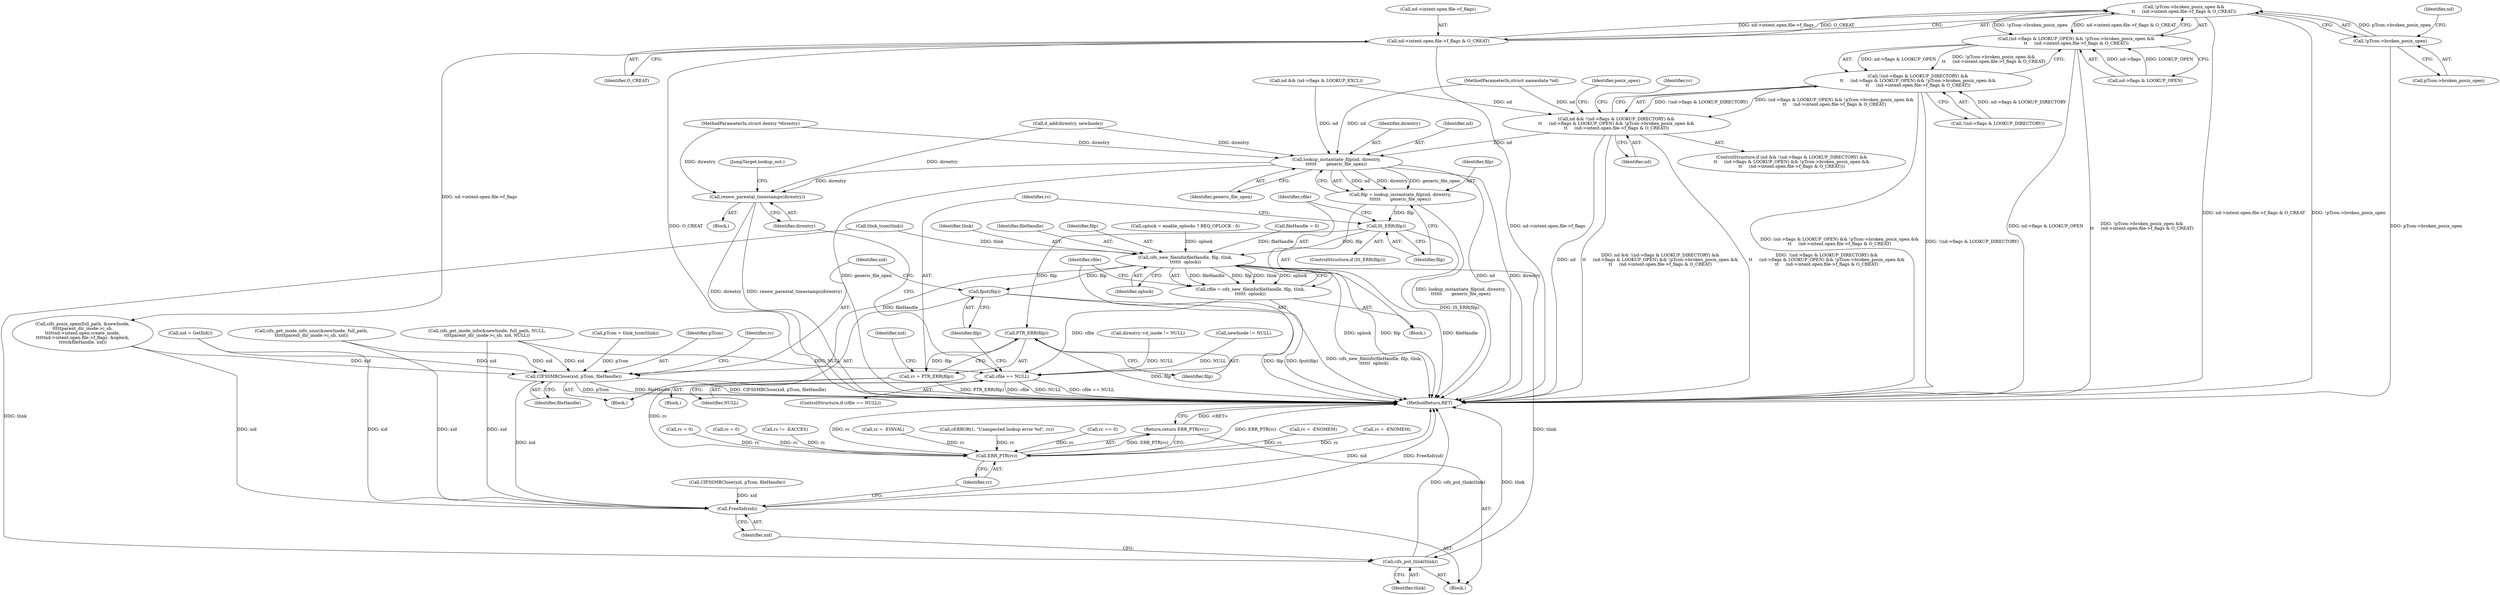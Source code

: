 digraph "0_linux_88d7d4e4a439f32acc56a6d860e415ee71d3df08@API" {
"1000299" [label="(Call,!pTcon->broken_posix_open &&\n\t\t     (nd->intent.open.file->f_flags & O_CREAT))"];
"1000300" [label="(Call,!pTcon->broken_posix_open)"];
"1000304" [label="(Call,nd->intent.open.file->f_flags & O_CREAT)"];
"1000293" [label="(Call,(nd->flags & LOOKUP_OPEN) && !pTcon->broken_posix_open &&\n\t\t     (nd->intent.open.file->f_flags & O_CREAT))"];
"1000286" [label="(Call,!(nd->flags & LOOKUP_DIRECTORY) &&\n\t\t     (nd->flags & LOOKUP_OPEN) && !pTcon->broken_posix_open &&\n\t\t     (nd->intent.open.file->f_flags & O_CREAT))"];
"1000284" [label="(Call,nd && !(nd->flags & LOOKUP_DIRECTORY) &&\n\t\t     (nd->flags & LOOKUP_OPEN) && !pTcon->broken_posix_open &&\n\t\t     (nd->intent.open.file->f_flags & O_CREAT))"];
"1000417" [label="(Call,lookup_instantiate_filp(nd, direntry,\n\t\t\t\t\t\t       generic_file_open))"];
"1000415" [label="(Call,filp = lookup_instantiate_filp(nd, direntry,\n\t\t\t\t\t\t       generic_file_open))"];
"1000422" [label="(Call,IS_ERR(filp))"];
"1000427" [label="(Call,PTR_ERR(filp))"];
"1000425" [label="(Call,rc = PTR_ERR(filp))"];
"1000496" [label="(Call,ERR_PTR(rc))"];
"1000495" [label="(Return,return ERR_PTR(rc);)"];
"1000436" [label="(Call,cifs_new_fileinfo(fileHandle, filp, tlink,\n\t\t\t\t\t\t  oplock))"];
"1000434" [label="(Call,cfile = cifs_new_fileinfo(fileHandle, filp, tlink,\n\t\t\t\t\t\t  oplock))"];
"1000442" [label="(Call,cfile == NULL)"];
"1000446" [label="(Call,fput(filp))"];
"1000448" [label="(Call,CIFSSMBClose(xid, pTcon, fileHandle))"];
"1000493" [label="(Call,FreeXid(xid))"];
"1000491" [label="(Call,cifs_put_tlink(tlink))"];
"1000457" [label="(Call,renew_parental_timestamps(direntry))"];
"1000441" [label="(ControlStructure,if (cfile == NULL))"];
"1000448" [label="(Call,CIFSSMBClose(xid, pTcon, fileHandle))"];
"1000221" [label="(Call,rc = -EINVAL)"];
"1000148" [label="(Call,xid = GetXid())"];
"1000227" [label="(Call,nd && (nd->flags & LOOKUP_EXCL))"];
"1000484" [label="(Call,cERROR(1, \"Unexpected lookup error %d\", rc))"];
"1000317" [label="(Identifier,rc)"];
"1000494" [label="(Identifier,xid)"];
"1000488" [label="(JumpTarget,lookup_out:)"];
"1000420" [label="(Identifier,generic_file_open)"];
"1000309" [label="(Identifier,nd)"];
"1000498" [label="(MethodReturn,RET)"];
"1000423" [label="(Identifier,filp)"];
"1000415" [label="(Call,filp = lookup_instantiate_filp(nd, direntry,\n\t\t\t\t\t\t       generic_file_open))"];
"1000402" [label="(Call,rc == 0)"];
"1000492" [label="(Identifier,tlink)"];
"1000445" [label="(Block,)"];
"1000452" [label="(Call,rc = -ENOMEM)"];
"1000294" [label="(Call,nd->flags & LOOKUP_OPEN)"];
"1000495" [label="(Return,return ERR_PTR(rc);)"];
"1000284" [label="(Call,nd && !(nd->flags & LOOKUP_DIRECTORY) &&\n\t\t     (nd->flags & LOOKUP_OPEN) && !pTcon->broken_posix_open &&\n\t\t     (nd->intent.open.file->f_flags & O_CREAT))"];
"1000496" [label="(Call,ERR_PTR(rc))"];
"1000390" [label="(Call,cifs_get_inode_info(&newInode, full_path, NULL,\n\t\t\t\tparent_dir_inode->i_sb, xid, NULL))"];
"1000285" [label="(Identifier,nd)"];
"1000449" [label="(Identifier,xid)"];
"1000437" [label="(Identifier,fileHandle)"];
"1000418" [label="(Identifier,nd)"];
"1000181" [label="(Call,pTcon = tlink_tcon(tlink))"];
"1000376" [label="(Identifier,posix_open)"];
"1000318" [label="(Call,cifs_posix_open(full_path, &newInode,\n\t\t\t\t\tparent_dir_inode->i_sb,\n\t\t\t\t\tnd->intent.open.create_mode,\n\t\t\t\t\tnd->intent.open.file->f_flags, &oplock,\n\t\t\t\t\t&fileHandle, xid))"];
"1000112" [label="(MethodParameterIn,struct dentry *direntry)"];
"1000421" [label="(ControlStructure,if (IS_ERR(filp)))"];
"1000251" [label="(Call,rc = -ENOMEM)"];
"1000444" [label="(Identifier,NULL)"];
"1000436" [label="(Call,cifs_new_fileinfo(fileHandle, filp, tlink,\n\t\t\t\t\t\t  oplock))"];
"1000379" [label="(Call,cifs_get_inode_info_unix(&newInode, full_path,\n\t\t\t\t\t\tparent_dir_inode->i_sb, xid))"];
"1000438" [label="(Identifier,filp)"];
"1000450" [label="(Identifier,pTcon)"];
"1000428" [label="(Identifier,filp)"];
"1000493" [label="(Call,FreeXid(xid))"];
"1000114" [label="(Block,)"];
"1000113" [label="(MethodParameterIn,struct nameidata *nd)"];
"1000422" [label="(Call,IS_ERR(filp))"];
"1000408" [label="(Block,)"];
"1000442" [label="(Call,cfile == NULL)"];
"1000283" [label="(ControlStructure,if (nd && !(nd->flags & LOOKUP_DIRECTORY) &&\n\t\t     (nd->flags & LOOKUP_OPEN) && !pTcon->broken_posix_open &&\n\t\t     (nd->intent.open.file->f_flags & O_CREAT)))"];
"1000405" [label="(Call,newInode != NULL)"];
"1000314" [label="(Identifier,O_CREAT)"];
"1000414" [label="(Block,)"];
"1000305" [label="(Call,nd->intent.open.file->f_flags)"];
"1000497" [label="(Identifier,rc)"];
"1000424" [label="(Block,)"];
"1000301" [label="(Call,pTcon->broken_posix_open)"];
"1000426" [label="(Identifier,rc)"];
"1000458" [label="(Identifier,direntry)"];
"1000238" [label="(Call,rc = 0)"];
"1000427" [label="(Call,PTR_ERR(filp))"];
"1000440" [label="(Identifier,oplock)"];
"1000121" [label="(Call,oplock = enable_oplocks ? REQ_OPLOCK : 0)"];
"1000434" [label="(Call,cfile = cifs_new_fileinfo(fileHandle, filp, tlink,\n\t\t\t\t\t\t  oplock))"];
"1000183" [label="(Call,tlink_tcon(tlink))"];
"1000451" [label="(Identifier,fileHandle)"];
"1000257" [label="(Call,direntry->d_inode != NULL)"];
"1000447" [label="(Identifier,filp)"];
"1000299" [label="(Call,!pTcon->broken_posix_open &&\n\t\t     (nd->intent.open.file->f_flags & O_CREAT))"];
"1000300" [label="(Call,!pTcon->broken_posix_open)"];
"1000466" [label="(Call,rc = 0)"];
"1000128" [label="(Call,fileHandle = 0)"];
"1000453" [label="(Identifier,rc)"];
"1000491" [label="(Call,cifs_put_tlink(tlink))"];
"1000286" [label="(Call,!(nd->flags & LOOKUP_DIRECTORY) &&\n\t\t     (nd->flags & LOOKUP_OPEN) && !pTcon->broken_posix_open &&\n\t\t     (nd->intent.open.file->f_flags & O_CREAT))"];
"1000479" [label="(Call,rc != -EACCES)"];
"1000429" [label="(Call,CIFSSMBClose(xid, pTcon, fileHandle))"];
"1000443" [label="(Identifier,cfile)"];
"1000304" [label="(Call,nd->intent.open.file->f_flags & O_CREAT)"];
"1000425" [label="(Call,rc = PTR_ERR(filp))"];
"1000439" [label="(Identifier,tlink)"];
"1000446" [label="(Call,fput(filp))"];
"1000417" [label="(Call,lookup_instantiate_filp(nd, direntry,\n\t\t\t\t\t\t       generic_file_open))"];
"1000409" [label="(Call,d_add(direntry, newInode))"];
"1000287" [label="(Call,!(nd->flags & LOOKUP_DIRECTORY))"];
"1000430" [label="(Identifier,xid)"];
"1000293" [label="(Call,(nd->flags & LOOKUP_OPEN) && !pTcon->broken_posix_open &&\n\t\t     (nd->intent.open.file->f_flags & O_CREAT))"];
"1000416" [label="(Identifier,filp)"];
"1000419" [label="(Identifier,direntry)"];
"1000435" [label="(Identifier,cfile)"];
"1000457" [label="(Call,renew_parental_timestamps(direntry))"];
"1000299" -> "1000293"  [label="AST: "];
"1000299" -> "1000300"  [label="CFG: "];
"1000299" -> "1000304"  [label="CFG: "];
"1000300" -> "1000299"  [label="AST: "];
"1000304" -> "1000299"  [label="AST: "];
"1000293" -> "1000299"  [label="CFG: "];
"1000299" -> "1000498"  [label="DDG: nd->intent.open.file->f_flags & O_CREAT"];
"1000299" -> "1000498"  [label="DDG: !pTcon->broken_posix_open"];
"1000299" -> "1000293"  [label="DDG: !pTcon->broken_posix_open"];
"1000299" -> "1000293"  [label="DDG: nd->intent.open.file->f_flags & O_CREAT"];
"1000300" -> "1000299"  [label="DDG: pTcon->broken_posix_open"];
"1000304" -> "1000299"  [label="DDG: nd->intent.open.file->f_flags"];
"1000304" -> "1000299"  [label="DDG: O_CREAT"];
"1000300" -> "1000301"  [label="CFG: "];
"1000301" -> "1000300"  [label="AST: "];
"1000309" -> "1000300"  [label="CFG: "];
"1000300" -> "1000498"  [label="DDG: pTcon->broken_posix_open"];
"1000304" -> "1000314"  [label="CFG: "];
"1000305" -> "1000304"  [label="AST: "];
"1000314" -> "1000304"  [label="AST: "];
"1000304" -> "1000498"  [label="DDG: nd->intent.open.file->f_flags"];
"1000304" -> "1000498"  [label="DDG: O_CREAT"];
"1000304" -> "1000318"  [label="DDG: nd->intent.open.file->f_flags"];
"1000293" -> "1000286"  [label="AST: "];
"1000293" -> "1000294"  [label="CFG: "];
"1000294" -> "1000293"  [label="AST: "];
"1000286" -> "1000293"  [label="CFG: "];
"1000293" -> "1000498"  [label="DDG: nd->flags & LOOKUP_OPEN"];
"1000293" -> "1000498"  [label="DDG: !pTcon->broken_posix_open &&\n\t\t     (nd->intent.open.file->f_flags & O_CREAT)"];
"1000293" -> "1000286"  [label="DDG: nd->flags & LOOKUP_OPEN"];
"1000293" -> "1000286"  [label="DDG: !pTcon->broken_posix_open &&\n\t\t     (nd->intent.open.file->f_flags & O_CREAT)"];
"1000294" -> "1000293"  [label="DDG: nd->flags"];
"1000294" -> "1000293"  [label="DDG: LOOKUP_OPEN"];
"1000286" -> "1000284"  [label="AST: "];
"1000286" -> "1000287"  [label="CFG: "];
"1000287" -> "1000286"  [label="AST: "];
"1000284" -> "1000286"  [label="CFG: "];
"1000286" -> "1000498"  [label="DDG: (nd->flags & LOOKUP_OPEN) && !pTcon->broken_posix_open &&\n\t\t     (nd->intent.open.file->f_flags & O_CREAT)"];
"1000286" -> "1000498"  [label="DDG: !(nd->flags & LOOKUP_DIRECTORY)"];
"1000286" -> "1000284"  [label="DDG: !(nd->flags & LOOKUP_DIRECTORY)"];
"1000286" -> "1000284"  [label="DDG: (nd->flags & LOOKUP_OPEN) && !pTcon->broken_posix_open &&\n\t\t     (nd->intent.open.file->f_flags & O_CREAT)"];
"1000287" -> "1000286"  [label="DDG: nd->flags & LOOKUP_DIRECTORY"];
"1000284" -> "1000283"  [label="AST: "];
"1000284" -> "1000285"  [label="CFG: "];
"1000285" -> "1000284"  [label="AST: "];
"1000317" -> "1000284"  [label="CFG: "];
"1000376" -> "1000284"  [label="CFG: "];
"1000284" -> "1000498"  [label="DDG: !(nd->flags & LOOKUP_DIRECTORY) &&\n\t\t     (nd->flags & LOOKUP_OPEN) && !pTcon->broken_posix_open &&\n\t\t     (nd->intent.open.file->f_flags & O_CREAT)"];
"1000284" -> "1000498"  [label="DDG: nd"];
"1000284" -> "1000498"  [label="DDG: nd && !(nd->flags & LOOKUP_DIRECTORY) &&\n\t\t     (nd->flags & LOOKUP_OPEN) && !pTcon->broken_posix_open &&\n\t\t     (nd->intent.open.file->f_flags & O_CREAT)"];
"1000227" -> "1000284"  [label="DDG: nd"];
"1000113" -> "1000284"  [label="DDG: nd"];
"1000284" -> "1000417"  [label="DDG: nd"];
"1000417" -> "1000415"  [label="AST: "];
"1000417" -> "1000420"  [label="CFG: "];
"1000418" -> "1000417"  [label="AST: "];
"1000419" -> "1000417"  [label="AST: "];
"1000420" -> "1000417"  [label="AST: "];
"1000415" -> "1000417"  [label="CFG: "];
"1000417" -> "1000498"  [label="DDG: generic_file_open"];
"1000417" -> "1000498"  [label="DDG: nd"];
"1000417" -> "1000498"  [label="DDG: direntry"];
"1000417" -> "1000415"  [label="DDG: nd"];
"1000417" -> "1000415"  [label="DDG: direntry"];
"1000417" -> "1000415"  [label="DDG: generic_file_open"];
"1000227" -> "1000417"  [label="DDG: nd"];
"1000113" -> "1000417"  [label="DDG: nd"];
"1000409" -> "1000417"  [label="DDG: direntry"];
"1000112" -> "1000417"  [label="DDG: direntry"];
"1000417" -> "1000457"  [label="DDG: direntry"];
"1000415" -> "1000414"  [label="AST: "];
"1000416" -> "1000415"  [label="AST: "];
"1000423" -> "1000415"  [label="CFG: "];
"1000415" -> "1000498"  [label="DDG: lookup_instantiate_filp(nd, direntry,\n\t\t\t\t\t\t       generic_file_open)"];
"1000415" -> "1000422"  [label="DDG: filp"];
"1000422" -> "1000421"  [label="AST: "];
"1000422" -> "1000423"  [label="CFG: "];
"1000423" -> "1000422"  [label="AST: "];
"1000426" -> "1000422"  [label="CFG: "];
"1000435" -> "1000422"  [label="CFG: "];
"1000422" -> "1000498"  [label="DDG: IS_ERR(filp)"];
"1000422" -> "1000427"  [label="DDG: filp"];
"1000422" -> "1000436"  [label="DDG: filp"];
"1000427" -> "1000425"  [label="AST: "];
"1000427" -> "1000428"  [label="CFG: "];
"1000428" -> "1000427"  [label="AST: "];
"1000425" -> "1000427"  [label="CFG: "];
"1000427" -> "1000498"  [label="DDG: filp"];
"1000427" -> "1000425"  [label="DDG: filp"];
"1000425" -> "1000424"  [label="AST: "];
"1000426" -> "1000425"  [label="AST: "];
"1000430" -> "1000425"  [label="CFG: "];
"1000425" -> "1000498"  [label="DDG: PTR_ERR(filp)"];
"1000425" -> "1000496"  [label="DDG: rc"];
"1000496" -> "1000495"  [label="AST: "];
"1000496" -> "1000497"  [label="CFG: "];
"1000497" -> "1000496"  [label="AST: "];
"1000495" -> "1000496"  [label="CFG: "];
"1000496" -> "1000498"  [label="DDG: ERR_PTR(rc)"];
"1000496" -> "1000498"  [label="DDG: rc"];
"1000496" -> "1000495"  [label="DDG: ERR_PTR(rc)"];
"1000238" -> "1000496"  [label="DDG: rc"];
"1000466" -> "1000496"  [label="DDG: rc"];
"1000402" -> "1000496"  [label="DDG: rc"];
"1000221" -> "1000496"  [label="DDG: rc"];
"1000479" -> "1000496"  [label="DDG: rc"];
"1000452" -> "1000496"  [label="DDG: rc"];
"1000484" -> "1000496"  [label="DDG: rc"];
"1000251" -> "1000496"  [label="DDG: rc"];
"1000495" -> "1000114"  [label="AST: "];
"1000498" -> "1000495"  [label="CFG: "];
"1000495" -> "1000498"  [label="DDG: <RET>"];
"1000436" -> "1000434"  [label="AST: "];
"1000436" -> "1000440"  [label="CFG: "];
"1000437" -> "1000436"  [label="AST: "];
"1000438" -> "1000436"  [label="AST: "];
"1000439" -> "1000436"  [label="AST: "];
"1000440" -> "1000436"  [label="AST: "];
"1000434" -> "1000436"  [label="CFG: "];
"1000436" -> "1000498"  [label="DDG: fileHandle"];
"1000436" -> "1000498"  [label="DDG: oplock"];
"1000436" -> "1000498"  [label="DDG: filp"];
"1000436" -> "1000434"  [label="DDG: fileHandle"];
"1000436" -> "1000434"  [label="DDG: filp"];
"1000436" -> "1000434"  [label="DDG: tlink"];
"1000436" -> "1000434"  [label="DDG: oplock"];
"1000128" -> "1000436"  [label="DDG: fileHandle"];
"1000183" -> "1000436"  [label="DDG: tlink"];
"1000121" -> "1000436"  [label="DDG: oplock"];
"1000436" -> "1000446"  [label="DDG: filp"];
"1000436" -> "1000448"  [label="DDG: fileHandle"];
"1000436" -> "1000491"  [label="DDG: tlink"];
"1000434" -> "1000414"  [label="AST: "];
"1000435" -> "1000434"  [label="AST: "];
"1000443" -> "1000434"  [label="CFG: "];
"1000434" -> "1000498"  [label="DDG: cifs_new_fileinfo(fileHandle, filp, tlink,\n\t\t\t\t\t\t  oplock)"];
"1000434" -> "1000442"  [label="DDG: cfile"];
"1000442" -> "1000441"  [label="AST: "];
"1000442" -> "1000444"  [label="CFG: "];
"1000443" -> "1000442"  [label="AST: "];
"1000444" -> "1000442"  [label="AST: "];
"1000447" -> "1000442"  [label="CFG: "];
"1000458" -> "1000442"  [label="CFG: "];
"1000442" -> "1000498"  [label="DDG: cfile == NULL"];
"1000442" -> "1000498"  [label="DDG: cfile"];
"1000442" -> "1000498"  [label="DDG: NULL"];
"1000390" -> "1000442"  [label="DDG: NULL"];
"1000405" -> "1000442"  [label="DDG: NULL"];
"1000257" -> "1000442"  [label="DDG: NULL"];
"1000446" -> "1000445"  [label="AST: "];
"1000446" -> "1000447"  [label="CFG: "];
"1000447" -> "1000446"  [label="AST: "];
"1000449" -> "1000446"  [label="CFG: "];
"1000446" -> "1000498"  [label="DDG: fput(filp)"];
"1000446" -> "1000498"  [label="DDG: filp"];
"1000448" -> "1000445"  [label="AST: "];
"1000448" -> "1000451"  [label="CFG: "];
"1000449" -> "1000448"  [label="AST: "];
"1000450" -> "1000448"  [label="AST: "];
"1000451" -> "1000448"  [label="AST: "];
"1000453" -> "1000448"  [label="CFG: "];
"1000448" -> "1000498"  [label="DDG: pTcon"];
"1000448" -> "1000498"  [label="DDG: fileHandle"];
"1000448" -> "1000498"  [label="DDG: CIFSSMBClose(xid, pTcon, fileHandle)"];
"1000390" -> "1000448"  [label="DDG: xid"];
"1000148" -> "1000448"  [label="DDG: xid"];
"1000379" -> "1000448"  [label="DDG: xid"];
"1000318" -> "1000448"  [label="DDG: xid"];
"1000181" -> "1000448"  [label="DDG: pTcon"];
"1000448" -> "1000493"  [label="DDG: xid"];
"1000493" -> "1000114"  [label="AST: "];
"1000493" -> "1000494"  [label="CFG: "];
"1000494" -> "1000493"  [label="AST: "];
"1000497" -> "1000493"  [label="CFG: "];
"1000493" -> "1000498"  [label="DDG: xid"];
"1000493" -> "1000498"  [label="DDG: FreeXid(xid)"];
"1000390" -> "1000493"  [label="DDG: xid"];
"1000379" -> "1000493"  [label="DDG: xid"];
"1000429" -> "1000493"  [label="DDG: xid"];
"1000318" -> "1000493"  [label="DDG: xid"];
"1000148" -> "1000493"  [label="DDG: xid"];
"1000491" -> "1000114"  [label="AST: "];
"1000491" -> "1000492"  [label="CFG: "];
"1000492" -> "1000491"  [label="AST: "];
"1000494" -> "1000491"  [label="CFG: "];
"1000491" -> "1000498"  [label="DDG: cifs_put_tlink(tlink)"];
"1000491" -> "1000498"  [label="DDG: tlink"];
"1000183" -> "1000491"  [label="DDG: tlink"];
"1000457" -> "1000408"  [label="AST: "];
"1000457" -> "1000458"  [label="CFG: "];
"1000458" -> "1000457"  [label="AST: "];
"1000488" -> "1000457"  [label="CFG: "];
"1000457" -> "1000498"  [label="DDG: renew_parental_timestamps(direntry)"];
"1000457" -> "1000498"  [label="DDG: direntry"];
"1000409" -> "1000457"  [label="DDG: direntry"];
"1000112" -> "1000457"  [label="DDG: direntry"];
}
